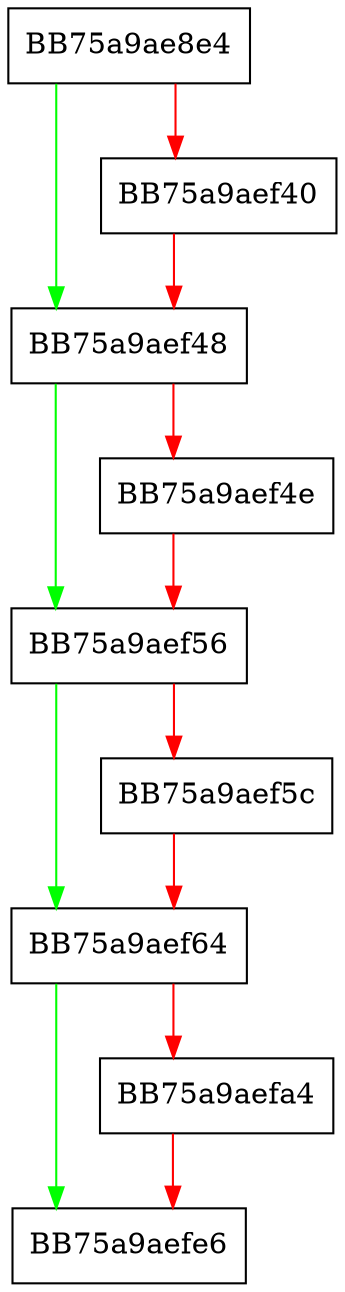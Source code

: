 digraph _load_config {
  node [shape="box"];
  graph [splines=ortho];
  BB75a9ae8e4 -> BB75a9aef48 [color="green"];
  BB75a9ae8e4 -> BB75a9aef40 [color="red"];
  BB75a9aef40 -> BB75a9aef48 [color="red"];
  BB75a9aef48 -> BB75a9aef56 [color="green"];
  BB75a9aef48 -> BB75a9aef4e [color="red"];
  BB75a9aef4e -> BB75a9aef56 [color="red"];
  BB75a9aef56 -> BB75a9aef64 [color="green"];
  BB75a9aef56 -> BB75a9aef5c [color="red"];
  BB75a9aef5c -> BB75a9aef64 [color="red"];
  BB75a9aef64 -> BB75a9aefe6 [color="green"];
  BB75a9aef64 -> BB75a9aefa4 [color="red"];
  BB75a9aefa4 -> BB75a9aefe6 [color="red"];
}